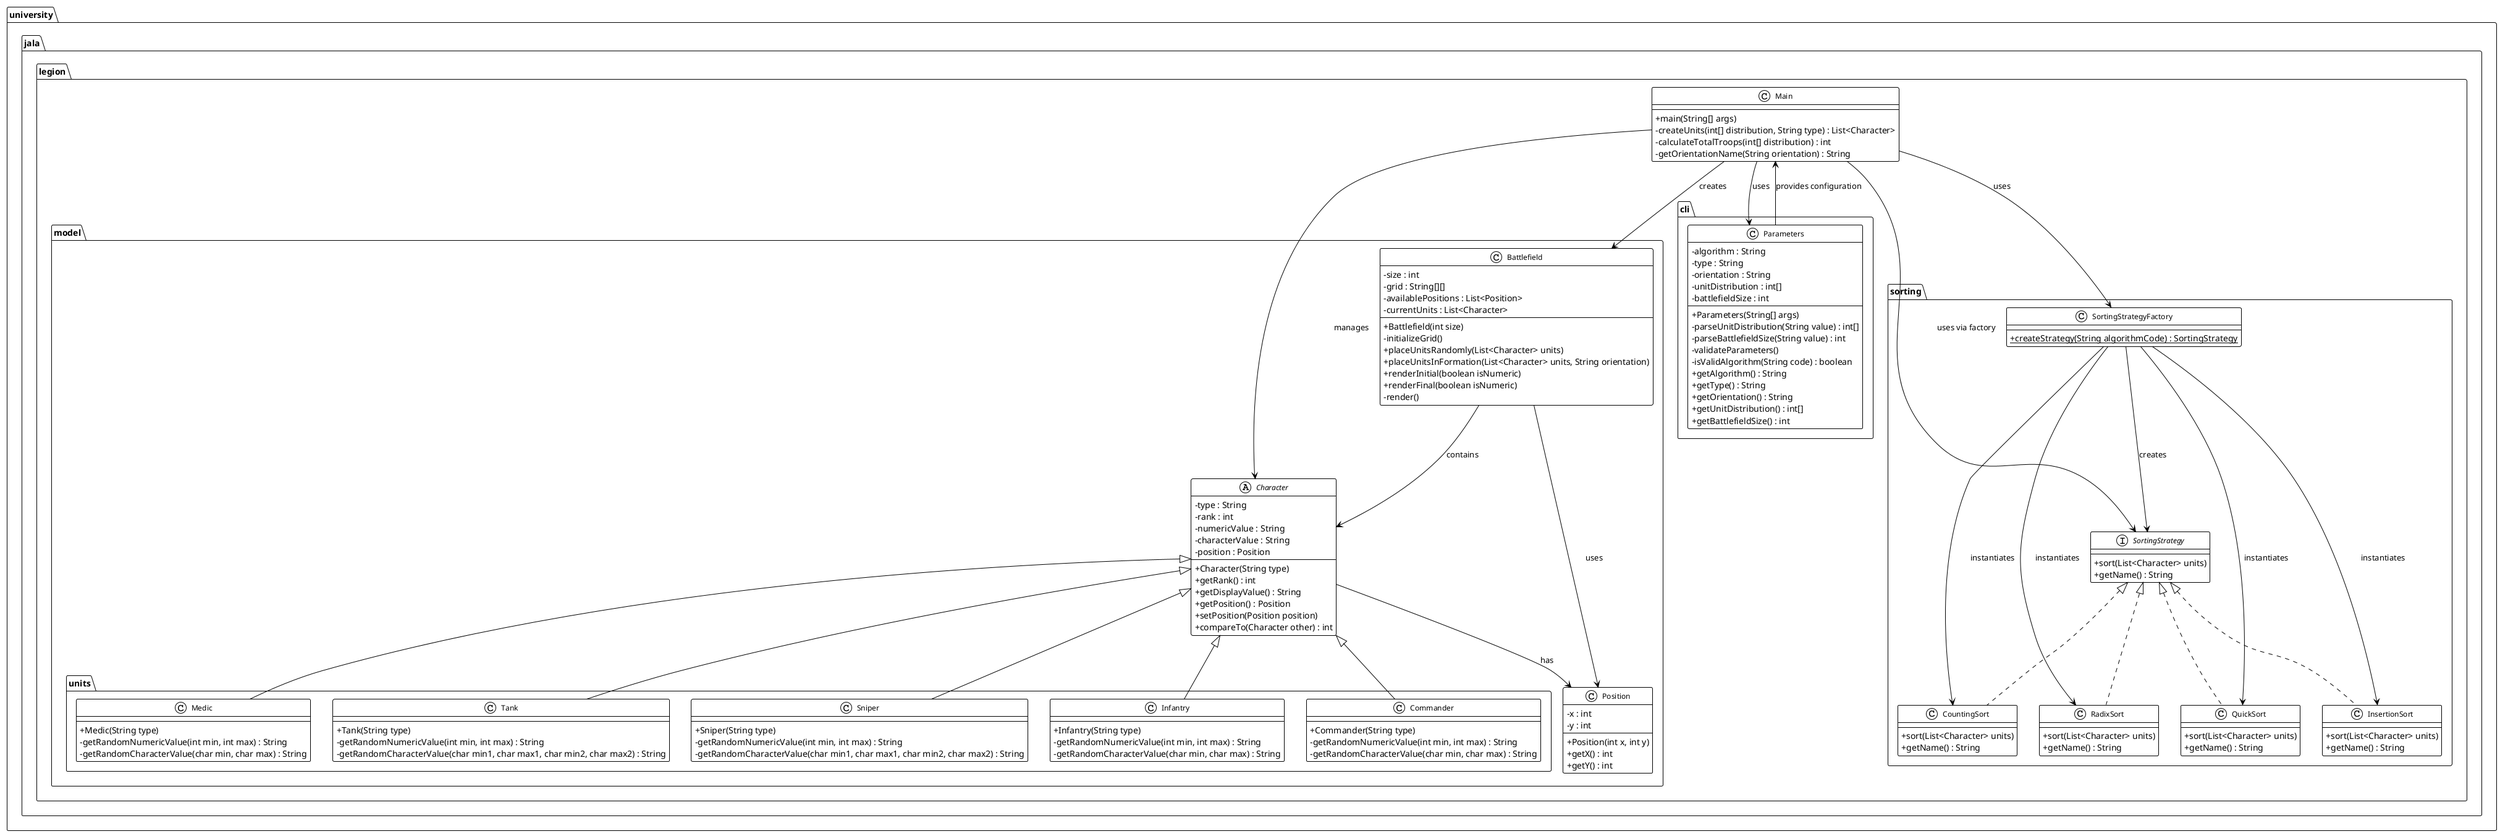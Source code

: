 @startuml class-diagram
!theme plain
skinparam classAttributeIconSize 0
skinparam classFontSize 12
skinparam packageFontSize 14

package "university.jala.legion" {
    class Main {
        +main(String[] args)
        -createUnits(int[] distribution, String type) : List<Character>
        -calculateTotalTroops(int[] distribution) : int
        -getOrientationName(String orientation) : String
    }
}

package "university.jala.legion.cli" {
    class Parameters {
        -algorithm : String
        -type : String
        -orientation : String
        -unitDistribution : int[]
        -battlefieldSize : int
        +Parameters(String[] args)
        -parseUnitDistribution(String value) : int[]
        -parseBattlefieldSize(String value) : int
        -validateParameters()
        -isValidAlgorithm(String code) : boolean
        +getAlgorithm() : String
        +getType() : String
        +getOrientation() : String
        +getUnitDistribution() : int[]
        +getBattlefieldSize() : int
    }
}

package "university.jala.legion.model" {
    abstract class Character {
        -type : String
        -rank : int
        -numericValue : String
        -characterValue : String
        -position : Position
        +Character(String type)
        +getRank() : int
        +getDisplayValue() : String
        +getPosition() : Position
        +setPosition(Position position)
        +compareTo(Character other) : int
    }

    class Position {
        -x : int
        -y : int
        +Position(int x, int y)
        +getX() : int
        +getY() : int
    }

    class Battlefield {
        -size : int
        -grid : String[][]
        -availablePositions : List<Position>
        -currentUnits : List<Character>
        +Battlefield(int size)
        -initializeGrid()
        +placeUnitsRandomly(List<Character> units)
        +placeUnitsInFormation(List<Character> units, String orientation)
        +renderInitial(boolean isNumeric)
        +renderFinal(boolean isNumeric)
        -render()
    }
}

package "university.jala.legion.model.units" {
    class Commander {
        +Commander(String type)
        -getRandomNumericValue(int min, int max) : String
        -getRandomCharacterValue(char min, char max) : String
    }

    class Medic {
        +Medic(String type)
        -getRandomNumericValue(int min, int max) : String
        -getRandomCharacterValue(char min, char max) : String
    }

    class Tank {
        +Tank(String type)
        -getRandomNumericValue(int min, int max) : String
        -getRandomCharacterValue(char min1, char max1, char min2, char max2) : String
    }

    class Sniper {
        +Sniper(String type)
        -getRandomNumericValue(int min, int max) : String
        -getRandomCharacterValue(char min1, char max1, char min2, char max2) : String
    }

    class Infantry {
        +Infantry(String type)
        -getRandomNumericValue(int min, int max) : String
        -getRandomCharacterValue(char min, char max) : String
    }
}

package "university.jala.legion.sorting" {
    interface SortingStrategy {
        +sort(List<Character> units)
        +getName() : String
    }

    class InsertionSort {
        +sort(List<Character> units)
        +getName() : String
    }

    class QuickSort {
        +sort(List<Character> units)
        +getName() : String
    }

    class CountingSort {
        +sort(List<Character> units)
        +getName() : String
    }

    class RadixSort {
        +sort(List<Character> units)
        +getName() : String
    }

    class SortingStrategyFactory {
        +{static}createStrategy(String algorithmCode) : SortingStrategy
    }
}

' Relationships
Main --> Parameters : uses
Main --> Battlefield : creates
Main --> Character : manages
Main --> SortingStrategyFactory : uses

Parameters --> Main : provides configuration

Character <|-- Commander
Character <|-- Medic
Character <|-- Tank
Character <|-- Sniper
Character <|-- Infantry

Character --> Position : has

Battlefield --> Character : contains
Battlefield --> Position : uses

SortingStrategy <|.. InsertionSort
SortingStrategy <|.. QuickSort
SortingStrategy <|.. CountingSort
SortingStrategy <|.. RadixSort

SortingStrategyFactory --> SortingStrategy : creates
SortingStrategyFactory --> InsertionSort : instantiates
SortingStrategyFactory --> QuickSort : instantiates
SortingStrategyFactory --> CountingSort : instantiates
SortingStrategyFactory --> RadixSort : instantiates

Main --> SortingStrategy : uses via factory

@enduml